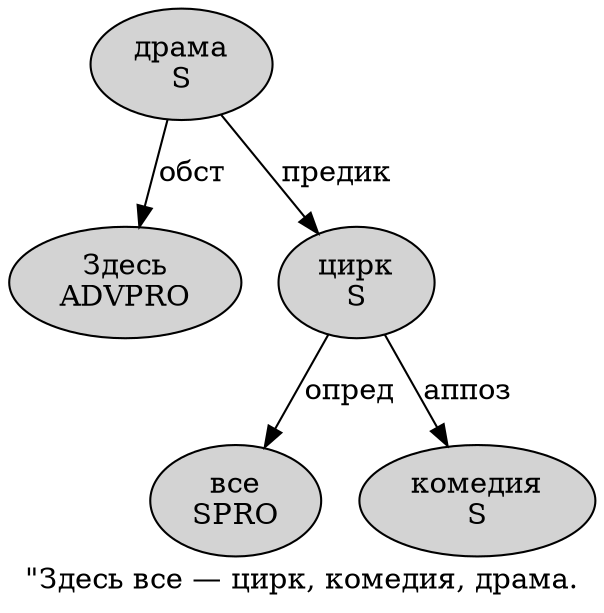 digraph SENTENCE_1032 {
	graph [label="\"Здесь все — цирк, комедия, драма."]
	node [style=filled]
		8 [label="драма
S" color="" fillcolor=lightgray penwidth=1 shape=ellipse]
		1 [label="Здесь
ADVPRO" color="" fillcolor=lightgray penwidth=1 shape=ellipse]
		2 [label="все
SPRO" color="" fillcolor=lightgray penwidth=1 shape=ellipse]
		4 [label="цирк
S" color="" fillcolor=lightgray penwidth=1 shape=ellipse]
		6 [label="комедия
S" color="" fillcolor=lightgray penwidth=1 shape=ellipse]
			8 -> 1 [label="обст"]
			8 -> 4 [label="предик"]
			4 -> 2 [label="опред"]
			4 -> 6 [label="аппоз"]
}